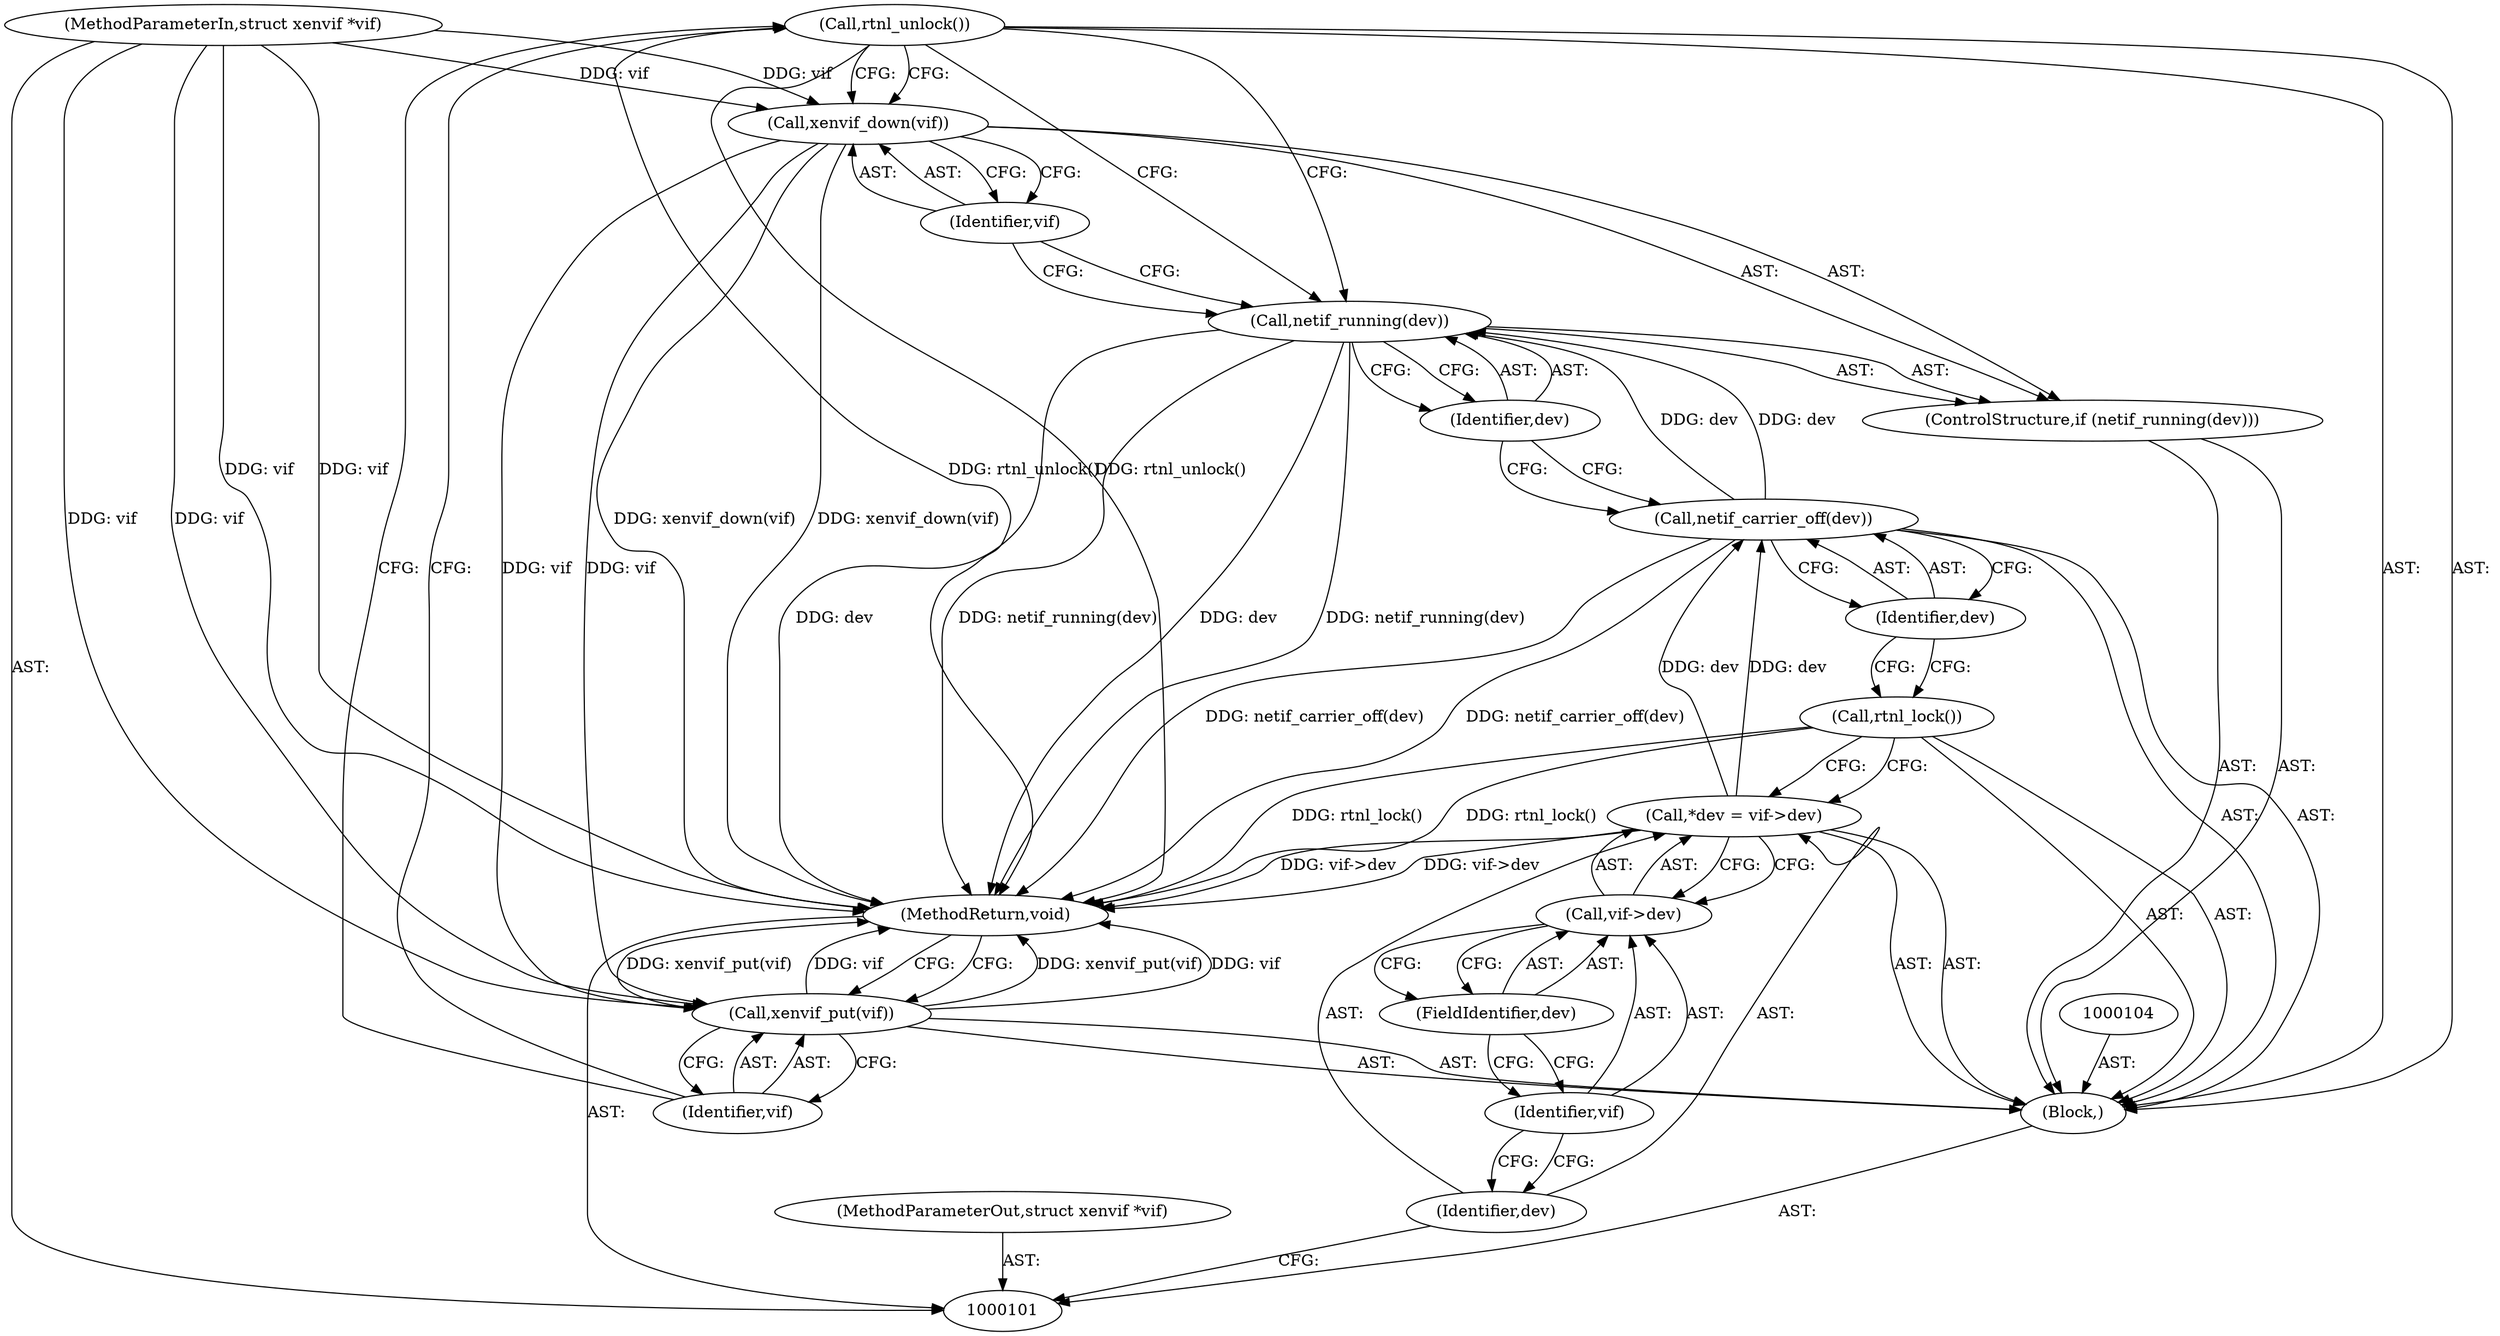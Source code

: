 digraph "0_linux_48856286b64e4b66ec62b94e504d0b29c1ade664" {
"1000118" [label="(Call,rtnl_unlock())"];
"1000119" [label="(Call,xenvif_put(vif))"];
"1000120" [label="(Identifier,vif)"];
"1000121" [label="(MethodReturn,void)"];
"1000102" [label="(MethodParameterIn,struct xenvif *vif)"];
"1000257" [label="(MethodParameterOut,struct xenvif *vif)"];
"1000103" [label="(Block,)"];
"1000105" [label="(Call,*dev = vif->dev)"];
"1000106" [label="(Identifier,dev)"];
"1000107" [label="(Call,vif->dev)"];
"1000108" [label="(Identifier,vif)"];
"1000109" [label="(FieldIdentifier,dev)"];
"1000110" [label="(Call,rtnl_lock())"];
"1000111" [label="(Call,netif_carrier_off(dev))"];
"1000112" [label="(Identifier,dev)"];
"1000113" [label="(ControlStructure,if (netif_running(dev)))"];
"1000115" [label="(Identifier,dev)"];
"1000114" [label="(Call,netif_running(dev))"];
"1000117" [label="(Identifier,vif)"];
"1000116" [label="(Call,xenvif_down(vif))"];
"1000118" -> "1000103"  [label="AST: "];
"1000118" -> "1000116"  [label="CFG: "];
"1000118" -> "1000114"  [label="CFG: "];
"1000120" -> "1000118"  [label="CFG: "];
"1000118" -> "1000121"  [label="DDG: rtnl_unlock()"];
"1000119" -> "1000103"  [label="AST: "];
"1000119" -> "1000120"  [label="CFG: "];
"1000120" -> "1000119"  [label="AST: "];
"1000121" -> "1000119"  [label="CFG: "];
"1000119" -> "1000121"  [label="DDG: xenvif_put(vif)"];
"1000119" -> "1000121"  [label="DDG: vif"];
"1000116" -> "1000119"  [label="DDG: vif"];
"1000102" -> "1000119"  [label="DDG: vif"];
"1000120" -> "1000119"  [label="AST: "];
"1000120" -> "1000118"  [label="CFG: "];
"1000119" -> "1000120"  [label="CFG: "];
"1000121" -> "1000101"  [label="AST: "];
"1000121" -> "1000119"  [label="CFG: "];
"1000105" -> "1000121"  [label="DDG: vif->dev"];
"1000114" -> "1000121"  [label="DDG: netif_running(dev)"];
"1000114" -> "1000121"  [label="DDG: dev"];
"1000118" -> "1000121"  [label="DDG: rtnl_unlock()"];
"1000102" -> "1000121"  [label="DDG: vif"];
"1000119" -> "1000121"  [label="DDG: xenvif_put(vif)"];
"1000119" -> "1000121"  [label="DDG: vif"];
"1000110" -> "1000121"  [label="DDG: rtnl_lock()"];
"1000111" -> "1000121"  [label="DDG: netif_carrier_off(dev)"];
"1000116" -> "1000121"  [label="DDG: xenvif_down(vif)"];
"1000102" -> "1000101"  [label="AST: "];
"1000102" -> "1000121"  [label="DDG: vif"];
"1000102" -> "1000116"  [label="DDG: vif"];
"1000102" -> "1000119"  [label="DDG: vif"];
"1000257" -> "1000101"  [label="AST: "];
"1000103" -> "1000101"  [label="AST: "];
"1000104" -> "1000103"  [label="AST: "];
"1000105" -> "1000103"  [label="AST: "];
"1000110" -> "1000103"  [label="AST: "];
"1000111" -> "1000103"  [label="AST: "];
"1000113" -> "1000103"  [label="AST: "];
"1000118" -> "1000103"  [label="AST: "];
"1000119" -> "1000103"  [label="AST: "];
"1000105" -> "1000103"  [label="AST: "];
"1000105" -> "1000107"  [label="CFG: "];
"1000106" -> "1000105"  [label="AST: "];
"1000107" -> "1000105"  [label="AST: "];
"1000110" -> "1000105"  [label="CFG: "];
"1000105" -> "1000121"  [label="DDG: vif->dev"];
"1000105" -> "1000111"  [label="DDG: dev"];
"1000106" -> "1000105"  [label="AST: "];
"1000106" -> "1000101"  [label="CFG: "];
"1000108" -> "1000106"  [label="CFG: "];
"1000107" -> "1000105"  [label="AST: "];
"1000107" -> "1000109"  [label="CFG: "];
"1000108" -> "1000107"  [label="AST: "];
"1000109" -> "1000107"  [label="AST: "];
"1000105" -> "1000107"  [label="CFG: "];
"1000108" -> "1000107"  [label="AST: "];
"1000108" -> "1000106"  [label="CFG: "];
"1000109" -> "1000108"  [label="CFG: "];
"1000109" -> "1000107"  [label="AST: "];
"1000109" -> "1000108"  [label="CFG: "];
"1000107" -> "1000109"  [label="CFG: "];
"1000110" -> "1000103"  [label="AST: "];
"1000110" -> "1000105"  [label="CFG: "];
"1000112" -> "1000110"  [label="CFG: "];
"1000110" -> "1000121"  [label="DDG: rtnl_lock()"];
"1000111" -> "1000103"  [label="AST: "];
"1000111" -> "1000112"  [label="CFG: "];
"1000112" -> "1000111"  [label="AST: "];
"1000115" -> "1000111"  [label="CFG: "];
"1000111" -> "1000121"  [label="DDG: netif_carrier_off(dev)"];
"1000105" -> "1000111"  [label="DDG: dev"];
"1000111" -> "1000114"  [label="DDG: dev"];
"1000112" -> "1000111"  [label="AST: "];
"1000112" -> "1000110"  [label="CFG: "];
"1000111" -> "1000112"  [label="CFG: "];
"1000113" -> "1000103"  [label="AST: "];
"1000114" -> "1000113"  [label="AST: "];
"1000116" -> "1000113"  [label="AST: "];
"1000115" -> "1000114"  [label="AST: "];
"1000115" -> "1000111"  [label="CFG: "];
"1000114" -> "1000115"  [label="CFG: "];
"1000114" -> "1000113"  [label="AST: "];
"1000114" -> "1000115"  [label="CFG: "];
"1000115" -> "1000114"  [label="AST: "];
"1000117" -> "1000114"  [label="CFG: "];
"1000118" -> "1000114"  [label="CFG: "];
"1000114" -> "1000121"  [label="DDG: netif_running(dev)"];
"1000114" -> "1000121"  [label="DDG: dev"];
"1000111" -> "1000114"  [label="DDG: dev"];
"1000117" -> "1000116"  [label="AST: "];
"1000117" -> "1000114"  [label="CFG: "];
"1000116" -> "1000117"  [label="CFG: "];
"1000116" -> "1000113"  [label="AST: "];
"1000116" -> "1000117"  [label="CFG: "];
"1000117" -> "1000116"  [label="AST: "];
"1000118" -> "1000116"  [label="CFG: "];
"1000116" -> "1000121"  [label="DDG: xenvif_down(vif)"];
"1000102" -> "1000116"  [label="DDG: vif"];
"1000116" -> "1000119"  [label="DDG: vif"];
}
